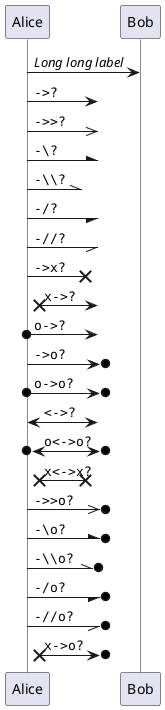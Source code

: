 @startuml
participant Alice as a
participant Bob   as b
skinparam lifelineStrategy solid
a ->     b : //Long long label//
a ->?      : ""->?   ""
a ->>?     : ""->>?  ""
a -\?      : ""-\?   ""
a -\\?     : ""-\\\\?""
a -/?      : ""-/?   ""
a -//?     : ""-//?  ""
a ->x?     : ""->x?  ""
a x->?     : ""x->?  ""
a o->?     : ""o->?  ""
a ->o?     : ""->o?  ""
a o->o?    : ""o->o? ""
a <->?     : ""<->?  ""
a o<->o?   : ""o<->o?""
a x<->x?   : ""x<->x?""
a ->>o?    : ""->>o? ""
a -\o?     : ""-\o?  ""
a -\\o?    : ""-\\\\o?""
a -/o?     : ""-/o?  ""
a -//o?    : ""-//o? ""
a x->o?    : ""x->o? ""
@enduml